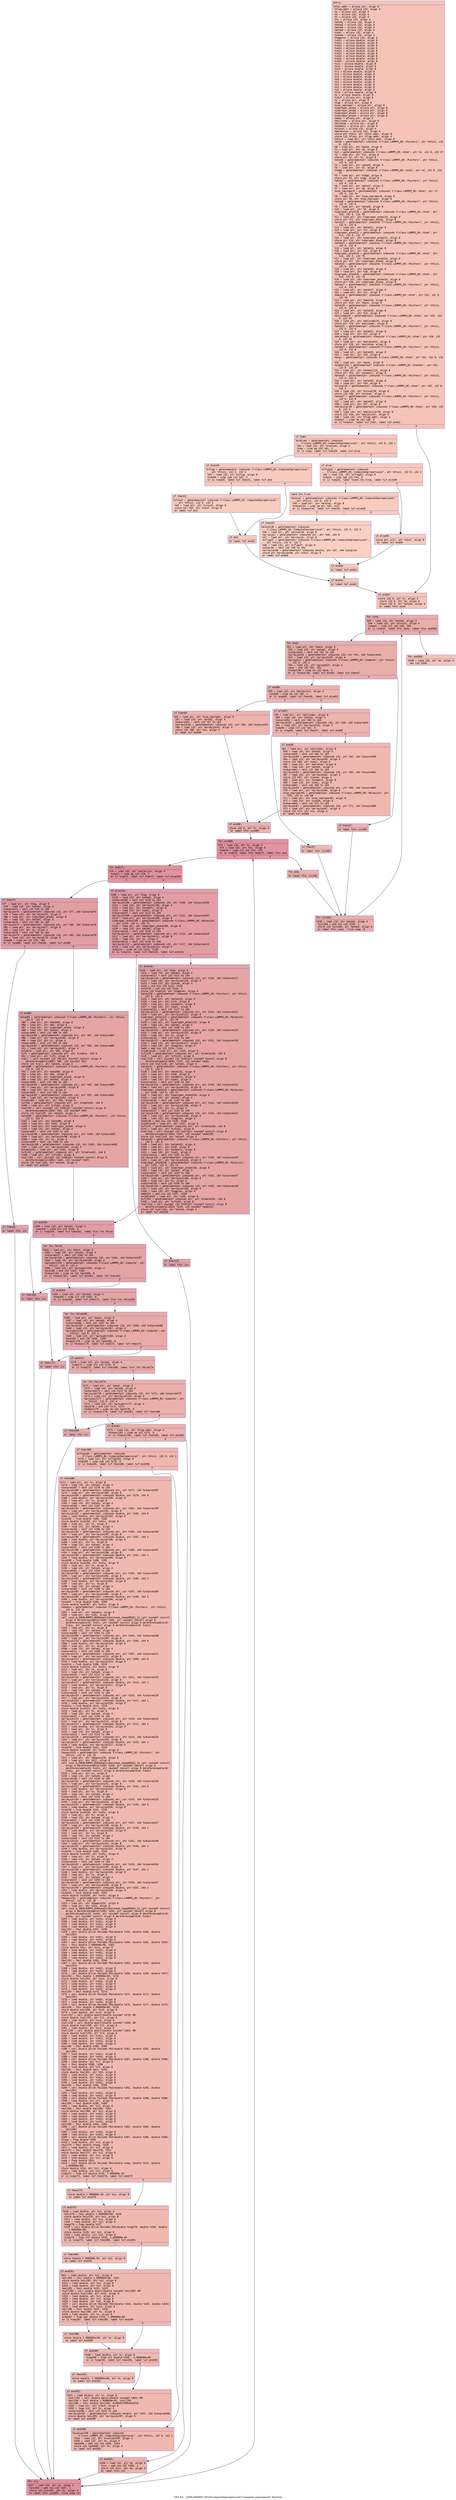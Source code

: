 digraph "CFG for '_ZN9LAMMPS_NS20ComputeImproperLocal17compute_impropersEi' function" {
	label="CFG for '_ZN9LAMMPS_NS20ComputeImproperLocal17compute_impropersEi' function";

	Node0x55f8fb48db80 [shape=record,color="#3d50c3ff", style=filled, fillcolor="#e8765c70" fontname="Courier",label="{entry:\l|  %this.addr = alloca ptr, align 8\l  %flag.addr = alloca i32, align 4\l  %i = alloca i32, align 4\l  %m = alloca i32, align 4\l  %n = alloca i32, align 4\l  %ni = alloca i32, align 4\l  %atom1 = alloca i32, align 4\l  %atom2 = alloca i32, align 4\l  %atom3 = alloca i32, align 4\l  %atom4 = alloca i32, align 4\l  %imol = alloca i32, align 4\l  %iatom = alloca i32, align 4\l  %tagprev = alloca i32, align 4\l  %vb1x = alloca double, align 8\l  %vb1y = alloca double, align 8\l  %vb1z = alloca double, align 8\l  %vb2x = alloca double, align 8\l  %vb2y = alloca double, align 8\l  %vb2z = alloca double, align 8\l  %vb3x = alloca double, align 8\l  %vb3y = alloca double, align 8\l  %vb3z = alloca double, align 8\l  %ss1 = alloca double, align 8\l  %ss2 = alloca double, align 8\l  %ss3 = alloca double, align 8\l  %r1 = alloca double, align 8\l  %r2 = alloca double, align 8\l  %r3 = alloca double, align 8\l  %c0 = alloca double, align 8\l  %c1 = alloca double, align 8\l  %c2 = alloca double, align 8\l  %s1 = alloca double, align 8\l  %s2 = alloca double, align 8\l  %s12 = alloca double, align 8\l  %c = alloca double, align 8\l  %cbuf = alloca ptr, align 8\l  %x = alloca ptr, align 8\l  %tag = alloca ptr, align 8\l  %num_improper = alloca ptr, align 8\l  %improper_atom1 = alloca ptr, align 8\l  %improper_atom2 = alloca ptr, align 8\l  %improper_atom3 = alloca ptr, align 8\l  %improper_atom4 = alloca ptr, align 8\l  %mask = alloca ptr, align 8\l  %molindex = alloca ptr, align 8\l  %molatom = alloca ptr, align 8\l  %onemols = alloca ptr, align 8\l  %nlocal = alloca i32, align 4\l  %molecular = alloca i32, align 4\l  store ptr %this, ptr %this.addr, align 8\l  store i32 %flag, ptr %flag.addr, align 4\l  %this1 = load ptr, ptr %this.addr, align 8\l  %atom = getelementptr inbounds %\"class.LAMMPS_NS::Pointers\", ptr %this1, i32\l... 0, i32 6\l  %0 = load ptr, ptr %atom, align 8\l  %1 = load ptr, ptr %0, align 8\l  %x2 = getelementptr inbounds %\"class.LAMMPS_NS::Atom\", ptr %1, i32 0, i32 37\l  %2 = load ptr, ptr %x2, align 8\l  store ptr %2, ptr %x, align 8\l  %atom5 = getelementptr inbounds %\"class.LAMMPS_NS::Pointers\", ptr %this1,\l... i32 0, i32 6\l  %3 = load ptr, ptr %atom5, align 8\l  %4 = load ptr, ptr %3, align 8\l  %tag6 = getelementptr inbounds %\"class.LAMMPS_NS::Atom\", ptr %4, i32 0, i32\l... 33\l  %5 = load ptr, ptr %tag6, align 8\l  store ptr %5, ptr %tag, align 8\l  %atom7 = getelementptr inbounds %\"class.LAMMPS_NS::Pointers\", ptr %this1,\l... i32 0, i32 6\l  %6 = load ptr, ptr %atom7, align 8\l  %7 = load ptr, ptr %6, align 8\l  %num_improper8 = getelementptr inbounds %\"class.LAMMPS_NS::Atom\", ptr %7,\l... i32 0, i32 74\l  %8 = load ptr, ptr %num_improper8, align 8\l  store ptr %8, ptr %num_improper, align 8\l  %atom9 = getelementptr inbounds %\"class.LAMMPS_NS::Pointers\", ptr %this1,\l... i32 0, i32 6\l  %9 = load ptr, ptr %atom9, align 8\l  %10 = load ptr, ptr %9, align 8\l  %improper_atom110 = getelementptr inbounds %\"class.LAMMPS_NS::Atom\", ptr\l... %10, i32 0, i32 76\l  %11 = load ptr, ptr %improper_atom110, align 8\l  store ptr %11, ptr %improper_atom1, align 8\l  %atom11 = getelementptr inbounds %\"class.LAMMPS_NS::Pointers\", ptr %this1,\l... i32 0, i32 6\l  %12 = load ptr, ptr %atom11, align 8\l  %13 = load ptr, ptr %12, align 8\l  %improper_atom212 = getelementptr inbounds %\"class.LAMMPS_NS::Atom\", ptr\l... %13, i32 0, i32 77\l  %14 = load ptr, ptr %improper_atom212, align 8\l  store ptr %14, ptr %improper_atom2, align 8\l  %atom13 = getelementptr inbounds %\"class.LAMMPS_NS::Pointers\", ptr %this1,\l... i32 0, i32 6\l  %15 = load ptr, ptr %atom13, align 8\l  %16 = load ptr, ptr %15, align 8\l  %improper_atom314 = getelementptr inbounds %\"class.LAMMPS_NS::Atom\", ptr\l... %16, i32 0, i32 78\l  %17 = load ptr, ptr %improper_atom314, align 8\l  store ptr %17, ptr %improper_atom3, align 8\l  %atom15 = getelementptr inbounds %\"class.LAMMPS_NS::Pointers\", ptr %this1,\l... i32 0, i32 6\l  %18 = load ptr, ptr %atom15, align 8\l  %19 = load ptr, ptr %18, align 8\l  %improper_atom416 = getelementptr inbounds %\"class.LAMMPS_NS::Atom\", ptr\l... %19, i32 0, i32 79\l  %20 = load ptr, ptr %improper_atom416, align 8\l  store ptr %20, ptr %improper_atom4, align 8\l  %atom17 = getelementptr inbounds %\"class.LAMMPS_NS::Pointers\", ptr %this1,\l... i32 0, i32 6\l  %21 = load ptr, ptr %atom17, align 8\l  %22 = load ptr, ptr %21, align 8\l  %mask18 = getelementptr inbounds %\"class.LAMMPS_NS::Atom\", ptr %22, i32 0,\l... i32 35\l  %23 = load ptr, ptr %mask18, align 8\l  store ptr %23, ptr %mask, align 8\l  %atom19 = getelementptr inbounds %\"class.LAMMPS_NS::Pointers\", ptr %this1,\l... i32 0, i32 6\l  %24 = load ptr, ptr %atom19, align 8\l  %25 = load ptr, ptr %24, align 8\l  %molindex20 = getelementptr inbounds %\"class.LAMMPS_NS::Atom\", ptr %25, i32\l... 0, i32 55\l  %26 = load ptr, ptr %molindex20, align 8\l  store ptr %26, ptr %molindex, align 8\l  %atom21 = getelementptr inbounds %\"class.LAMMPS_NS::Pointers\", ptr %this1,\l... i32 0, i32 6\l  %27 = load ptr, ptr %atom21, align 8\l  %28 = load ptr, ptr %27, align 8\l  %molatom22 = getelementptr inbounds %\"class.LAMMPS_NS::Atom\", ptr %28, i32\l... 0, i32 56\l  %29 = load ptr, ptr %molatom22, align 8\l  store ptr %29, ptr %molatom, align 8\l  %atom23 = getelementptr inbounds %\"class.LAMMPS_NS::Pointers\", ptr %this1,\l... i32 0, i32 6\l  %30 = load ptr, ptr %atom23, align 8\l  %31 = load ptr, ptr %30, align 8\l  %avec = getelementptr inbounds %\"class.LAMMPS_NS::Atom\", ptr %31, i32 0, i32\l... 2\l  %32 = load ptr, ptr %avec, align 8\l  %onemols24 = getelementptr inbounds %\"class.LAMMPS_NS::AtomVec\", ptr %32,\l... i32 0, i32 24\l  %33 = load ptr, ptr %onemols24, align 8\l  store ptr %33, ptr %onemols, align 8\l  %atom25 = getelementptr inbounds %\"class.LAMMPS_NS::Pointers\", ptr %this1,\l... i32 0, i32 6\l  %34 = load ptr, ptr %atom25, align 8\l  %35 = load ptr, ptr %34, align 8\l  %nlocal26 = getelementptr inbounds %\"class.LAMMPS_NS::Atom\", ptr %35, i32 0,\l... i32 4\l  %36 = load i32, ptr %nlocal26, align 8\l  store i32 %36, ptr %nlocal, align 4\l  %atom27 = getelementptr inbounds %\"class.LAMMPS_NS::Pointers\", ptr %this1,\l... i32 0, i32 6\l  %37 = load ptr, ptr %atom27, align 8\l  %38 = load ptr, ptr %37, align 8\l  %molecular28 = getelementptr inbounds %\"class.LAMMPS_NS::Atom\", ptr %38, i32\l... 0, i32 8\l  %39 = load i32, ptr %molecular28, align 8\l  store i32 %39, ptr %molecular, align 4\l  %40 = load i32, ptr %flag.addr, align 4\l  %tobool = icmp ne i32 %40, 0\l  br i1 %tobool, label %if.then, label %if.end42\l|{<s0>T|<s1>F}}"];
	Node0x55f8fb48db80:s0 -> Node0x55f8fb493e50[tooltip="entry -> if.then\nProbability 62.50%" ];
	Node0x55f8fb48db80:s1 -> Node0x55f8fb493ec0[tooltip="entry -> if.end42\nProbability 37.50%" ];
	Node0x55f8fb493e50 [shape=record,color="#3d50c3ff", style=filled, fillcolor="#ec7f6370" fontname="Courier",label="{if.then:\l|  %nvalues = getelementptr inbounds\l... %\"class.LAMMPS_NS::ComputeImproperLocal\", ptr %this1, i32 0, i32 1\l  %41 = load i32, ptr %nvalues, align 4\l  %cmp = icmp eq i32 %41, 1\l  br i1 %cmp, label %if.then29, label %if.else\l|{<s0>T|<s1>F}}"];
	Node0x55f8fb493e50:s0 -> Node0x55f8fb494260[tooltip="if.then -> if.then29\nProbability 50.00%" ];
	Node0x55f8fb493e50:s1 -> Node0x55f8fb4942b0[tooltip="if.then -> if.else\nProbability 50.00%" ];
	Node0x55f8fb494260 [shape=record,color="#3d50c3ff", style=filled, fillcolor="#ef886b70" fontname="Courier",label="{if.then29:\l|  %cflag = getelementptr inbounds %\"class.LAMMPS_NS::ComputeImproperLocal\",\l... ptr %this1, i32 0, i32 2\l  %42 = load i32, ptr %cflag, align 8\l  %cmp30 = icmp sge i32 %42, 0\l  br i1 %cmp30, label %if.then31, label %if.end\l|{<s0>T|<s1>F}}"];
	Node0x55f8fb494260:s0 -> Node0x55f8fb494640[tooltip="if.then29 -> if.then31\nProbability 50.00%" ];
	Node0x55f8fb494260:s1 -> Node0x55f8fb4946c0[tooltip="if.then29 -> if.end\nProbability 50.00%" ];
	Node0x55f8fb494640 [shape=record,color="#3d50c3ff", style=filled, fillcolor="#f08b6e70" fontname="Courier",label="{if.then31:\l|  %vlocal = getelementptr inbounds %\"class.LAMMPS_NS::ComputeImproperLocal\",\l... ptr %this1, i32 0, i32 5\l  %43 = load ptr, ptr %vlocal, align 8\l  store ptr %43, ptr %cbuf, align 8\l  br label %if.end\l}"];
	Node0x55f8fb494640 -> Node0x55f8fb4946c0[tooltip="if.then31 -> if.end\nProbability 100.00%" ];
	Node0x55f8fb4946c0 [shape=record,color="#3d50c3ff", style=filled, fillcolor="#ef886b70" fontname="Courier",label="{if.end:\l|  br label %if.end41\l}"];
	Node0x55f8fb4946c0 -> Node0x55f8fb494ab0[tooltip="if.end -> if.end41\nProbability 100.00%" ];
	Node0x55f8fb4942b0 [shape=record,color="#3d50c3ff", style=filled, fillcolor="#ef886b70" fontname="Courier",label="{if.else:\l|  %cflag32 = getelementptr inbounds\l... %\"class.LAMMPS_NS::ComputeImproperLocal\", ptr %this1, i32 0, i32 2\l  %44 = load i32, ptr %cflag32, align 8\l  %cmp33 = icmp sge i32 %44, 0\l  br i1 %cmp33, label %land.lhs.true, label %if.else39\l|{<s0>T|<s1>F}}"];
	Node0x55f8fb4942b0:s0 -> Node0x55f8fb494db0[tooltip="if.else -> land.lhs.true\nProbability 50.00%" ];
	Node0x55f8fb4942b0:s1 -> Node0x55f8fb494e30[tooltip="if.else -> if.else39\nProbability 50.00%" ];
	Node0x55f8fb494db0 [shape=record,color="#3d50c3ff", style=filled, fillcolor="#f08b6e70" fontname="Courier",label="{land.lhs.true:\l|  %alocal = getelementptr inbounds %\"class.LAMMPS_NS::ComputeImproperLocal\",\l... ptr %this1, i32 0, i32 6\l  %45 = load ptr, ptr %alocal, align 8\l  %tobool34 = icmp ne ptr %45, null\l  br i1 %tobool34, label %if.then35, label %if.else39\l|{<s0>T|<s1>F}}"];
	Node0x55f8fb494db0:s0 -> Node0x55f8fb48ffc0[tooltip="land.lhs.true -> if.then35\nProbability 62.50%" ];
	Node0x55f8fb494db0:s1 -> Node0x55f8fb494e30[tooltip="land.lhs.true -> if.else39\nProbability 37.50%" ];
	Node0x55f8fb48ffc0 [shape=record,color="#3d50c3ff", style=filled, fillcolor="#f3947570" fontname="Courier",label="{if.then35:\l|  %alocal36 = getelementptr inbounds\l... %\"class.LAMMPS_NS::ComputeImproperLocal\", ptr %this1, i32 0, i32 6\l  %46 = load ptr, ptr %alocal36, align 8\l  %arrayidx = getelementptr inbounds ptr, ptr %46, i64 0\l  %47 = load ptr, ptr %arrayidx, align 8\l  %cflag37 = getelementptr inbounds %\"class.LAMMPS_NS::ComputeImproperLocal\",\l... ptr %this1, i32 0, i32 2\l  %48 = load i32, ptr %cflag37, align 8\l  %idxprom = sext i32 %48 to i64\l  %arrayidx38 = getelementptr inbounds double, ptr %47, i64 %idxprom\l  store ptr %arrayidx38, ptr %cbuf, align 8\l  br label %if.end40\l}"];
	Node0x55f8fb48ffc0 -> Node0x55f8fb4966f0[tooltip="if.then35 -> if.end40\nProbability 100.00%" ];
	Node0x55f8fb494e30 [shape=record,color="#3d50c3ff", style=filled, fillcolor="#f08b6e70" fontname="Courier",label="{if.else39:\l|  store ptr null, ptr %cbuf, align 8\l  br label %if.end40\l}"];
	Node0x55f8fb494e30 -> Node0x55f8fb4966f0[tooltip="if.else39 -> if.end40\nProbability 100.00%" ];
	Node0x55f8fb4966f0 [shape=record,color="#3d50c3ff", style=filled, fillcolor="#ef886b70" fontname="Courier",label="{if.end40:\l|  br label %if.end41\l}"];
	Node0x55f8fb4966f0 -> Node0x55f8fb494ab0[tooltip="if.end40 -> if.end41\nProbability 100.00%" ];
	Node0x55f8fb494ab0 [shape=record,color="#3d50c3ff", style=filled, fillcolor="#ec7f6370" fontname="Courier",label="{if.end41:\l|  br label %if.end42\l}"];
	Node0x55f8fb494ab0 -> Node0x55f8fb493ec0[tooltip="if.end41 -> if.end42\nProbability 100.00%" ];
	Node0x55f8fb493ec0 [shape=record,color="#3d50c3ff", style=filled, fillcolor="#e8765c70" fontname="Courier",label="{if.end42:\l|  store i32 0, ptr %n, align 4\l  store i32 0, ptr %m, align 4\l  store i32 0, ptr %atom2, align 4\l  br label %for.cond\l}"];
	Node0x55f8fb493ec0 -> Node0x55f8fb496bb0[tooltip="if.end42 -> for.cond\nProbability 100.00%" ];
	Node0x55f8fb496bb0 [shape=record,color="#3d50c3ff", style=filled, fillcolor="#d0473d70" fontname="Courier",label="{for.cond:\l|  %49 = load i32, ptr %atom2, align 4\l  %50 = load i32, ptr %nlocal, align 4\l  %cmp43 = icmp slt i32 %49, %50\l  br i1 %cmp43, label %for.body, label %for.end305\l|{<s0>T|<s1>F}}"];
	Node0x55f8fb496bb0:s0 -> Node0x55f8fb496e50[tooltip="for.cond -> for.body\nProbability 96.88%" ];
	Node0x55f8fb496bb0:s1 -> Node0x55f8fb496ed0[tooltip="for.cond -> for.end305\nProbability 3.12%" ];
	Node0x55f8fb496e50 [shape=record,color="#3d50c3ff", style=filled, fillcolor="#d0473d70" fontname="Courier",label="{for.body:\l|  %51 = load ptr, ptr %mask, align 8\l  %52 = load i32, ptr %atom2, align 4\l  %idxprom44 = sext i32 %52 to i64\l  %arrayidx45 = getelementptr inbounds i32, ptr %51, i64 %idxprom44\l  %53 = load i32, ptr %arrayidx45, align 4\l  %groupbit = getelementptr inbounds %\"class.LAMMPS_NS::Compute\", ptr %this1,\l... i32 0, i32 4\l  %54 = load i32, ptr %groupbit, align 4\l  %and = and i32 %53, %54\l  %tobool46 = icmp ne i32 %and, 0\l  br i1 %tobool46, label %if.end48, label %if.then47\l|{<s0>T|<s1>F}}"];
	Node0x55f8fb496e50:s0 -> Node0x55f8fb4975d0[tooltip="for.body -> if.end48\nProbability 62.50%" ];
	Node0x55f8fb496e50:s1 -> Node0x55f8fb497650[tooltip="for.body -> if.then47\nProbability 37.50%" ];
	Node0x55f8fb497650 [shape=record,color="#3d50c3ff", style=filled, fillcolor="#d8564670" fontname="Courier",label="{if.then47:\l|  br label %for.inc303\l}"];
	Node0x55f8fb497650 -> Node0x55f8fb497780[tooltip="if.then47 -> for.inc303\nProbability 100.00%" ];
	Node0x55f8fb4975d0 [shape=record,color="#3d50c3ff", style=filled, fillcolor="#d6524470" fontname="Courier",label="{if.end48:\l|  %55 = load i32, ptr %molecular, align 4\l  %cmp49 = icmp eq i32 %55, 1\l  br i1 %cmp49, label %if.then50, label %if.else53\l|{<s0>T|<s1>F}}"];
	Node0x55f8fb4975d0:s0 -> Node0x55f8fb4979a0[tooltip="if.end48 -> if.then50\nProbability 50.00%" ];
	Node0x55f8fb4975d0:s1 -> Node0x55f8fb497a20[tooltip="if.end48 -> if.else53\nProbability 50.00%" ];
	Node0x55f8fb4979a0 [shape=record,color="#3d50c3ff", style=filled, fillcolor="#d8564670" fontname="Courier",label="{if.then50:\l|  %56 = load ptr, ptr %num_improper, align 8\l  %57 = load i32, ptr %atom2, align 4\l  %idxprom51 = sext i32 %57 to i64\l  %arrayidx52 = getelementptr inbounds i32, ptr %56, i64 %idxprom51\l  %58 = load i32, ptr %arrayidx52, align 4\l  store i32 %58, ptr %ni, align 4\l  br label %if.end68\l}"];
	Node0x55f8fb4979a0 -> Node0x55f8fb497ee0[tooltip="if.then50 -> if.end68\nProbability 100.00%" ];
	Node0x55f8fb497a20 [shape=record,color="#3d50c3ff", style=filled, fillcolor="#d8564670" fontname="Courier",label="{if.else53:\l|  %59 = load ptr, ptr %molindex, align 8\l  %60 = load i32, ptr %atom2, align 4\l  %idxprom54 = sext i32 %60 to i64\l  %arrayidx55 = getelementptr inbounds i32, ptr %59, i64 %idxprom54\l  %61 = load i32, ptr %arrayidx55, align 4\l  %cmp56 = icmp slt i32 %61, 0\l  br i1 %cmp56, label %if.then57, label %if.end58\l|{<s0>T|<s1>F}}"];
	Node0x55f8fb497a20:s0 -> Node0x55f8fb498370[tooltip="if.else53 -> if.then57\nProbability 37.50%" ];
	Node0x55f8fb497a20:s1 -> Node0x55f8fb4983f0[tooltip="if.else53 -> if.end58\nProbability 62.50%" ];
	Node0x55f8fb498370 [shape=record,color="#3d50c3ff", style=filled, fillcolor="#e1675170" fontname="Courier",label="{if.then57:\l|  br label %for.inc303\l}"];
	Node0x55f8fb498370 -> Node0x55f8fb497780[tooltip="if.then57 -> for.inc303\nProbability 100.00%" ];
	Node0x55f8fb4983f0 [shape=record,color="#3d50c3ff", style=filled, fillcolor="#de614d70" fontname="Courier",label="{if.end58:\l|  %62 = load ptr, ptr %molindex, align 8\l  %63 = load i32, ptr %atom2, align 4\l  %idxprom59 = sext i32 %63 to i64\l  %arrayidx60 = getelementptr inbounds i32, ptr %62, i64 %idxprom59\l  %64 = load i32, ptr %arrayidx60, align 4\l  store i32 %64, ptr %imol, align 4\l  %65 = load ptr, ptr %molatom, align 8\l  %66 = load i32, ptr %atom2, align 4\l  %idxprom61 = sext i32 %66 to i64\l  %arrayidx62 = getelementptr inbounds i32, ptr %65, i64 %idxprom61\l  %67 = load i32, ptr %arrayidx62, align 4\l  store i32 %67, ptr %iatom, align 4\l  %68 = load ptr, ptr %onemols, align 8\l  %69 = load i32, ptr %imol, align 4\l  %idxprom63 = sext i32 %69 to i64\l  %arrayidx64 = getelementptr inbounds ptr, ptr %68, i64 %idxprom63\l  %70 = load ptr, ptr %arrayidx64, align 8\l  %num_improper65 = getelementptr inbounds %\"class.LAMMPS_NS::Molecule\", ptr\l... %70, i32 0, i32 68\l  %71 = load ptr, ptr %num_improper65, align 8\l  %72 = load i32, ptr %iatom, align 4\l  %idxprom66 = sext i32 %72 to i64\l  %arrayidx67 = getelementptr inbounds i32, ptr %71, i64 %idxprom66\l  %73 = load i32, ptr %arrayidx67, align 4\l  store i32 %73, ptr %ni, align 4\l  br label %if.end68\l}"];
	Node0x55f8fb4983f0 -> Node0x55f8fb497ee0[tooltip="if.end58 -> if.end68\nProbability 100.00%" ];
	Node0x55f8fb497ee0 [shape=record,color="#3d50c3ff", style=filled, fillcolor="#d6524470" fontname="Courier",label="{if.end68:\l|  store i32 0, ptr %i, align 4\l  br label %for.cond69\l}"];
	Node0x55f8fb497ee0 -> Node0x55f8fb4995c0[tooltip="if.end68 -> for.cond69\nProbability 100.00%" ];
	Node0x55f8fb4995c0 [shape=record,color="#b70d28ff", style=filled, fillcolor="#b70d2870" fontname="Courier",label="{for.cond69:\l|  %74 = load i32, ptr %i, align 4\l  %75 = load i32, ptr %ni, align 4\l  %cmp70 = icmp slt i32 %74, %75\l  br i1 %cmp70, label %for.body71, label %for.end\l|{<s0>T|<s1>F}}"];
	Node0x55f8fb4995c0:s0 -> Node0x55f8fb499860[tooltip="for.cond69 -> for.body71\nProbability 96.88%" ];
	Node0x55f8fb4995c0:s1 -> Node0x55f8fb4998e0[tooltip="for.cond69 -> for.end\nProbability 3.12%" ];
	Node0x55f8fb499860 [shape=record,color="#b70d28ff", style=filled, fillcolor="#b70d2870" fontname="Courier",label="{for.body71:\l|  %76 = load i32, ptr %molecular, align 4\l  %cmp72 = icmp eq i32 %76, 1\l  br i1 %cmp72, label %if.then73, label %if.else104\l|{<s0>T|<s1>F}}"];
	Node0x55f8fb499860:s0 -> Node0x55f8fb499b30[tooltip="for.body71 -> if.then73\nProbability 50.00%" ];
	Node0x55f8fb499860:s1 -> Node0x55f8fb499bb0[tooltip="for.body71 -> if.else104\nProbability 50.00%" ];
	Node0x55f8fb499b30 [shape=record,color="#3d50c3ff", style=filled, fillcolor="#be242e70" fontname="Courier",label="{if.then73:\l|  %77 = load ptr, ptr %tag, align 8\l  %78 = load i32, ptr %atom2, align 4\l  %idxprom74 = sext i32 %78 to i64\l  %arrayidx75 = getelementptr inbounds i32, ptr %77, i64 %idxprom74\l  %79 = load i32, ptr %arrayidx75, align 4\l  %80 = load ptr, ptr %improper_atom2, align 8\l  %81 = load i32, ptr %atom2, align 4\l  %idxprom76 = sext i32 %81 to i64\l  %arrayidx77 = getelementptr inbounds ptr, ptr %80, i64 %idxprom76\l  %82 = load ptr, ptr %arrayidx77, align 8\l  %83 = load i32, ptr %i, align 4\l  %idxprom78 = sext i32 %83 to i64\l  %arrayidx79 = getelementptr inbounds i32, ptr %82, i64 %idxprom78\l  %84 = load i32, ptr %arrayidx79, align 4\l  %cmp80 = icmp ne i32 %79, %84\l  br i1 %cmp80, label %if.then81, label %if.end82\l|{<s0>T|<s1>F}}"];
	Node0x55f8fb499b30:s0 -> Node0x55f8fb4888f0[tooltip="if.then73 -> if.then81\nProbability 50.00%" ];
	Node0x55f8fb499b30:s1 -> Node0x55f8fb488970[tooltip="if.then73 -> if.end82\nProbability 50.00%" ];
	Node0x55f8fb4888f0 [shape=record,color="#3d50c3ff", style=filled, fillcolor="#c5333470" fontname="Courier",label="{if.then81:\l|  br label %for.inc\l}"];
	Node0x55f8fb4888f0 -> Node0x55f8fb488b00[tooltip="if.then81 -> for.inc\nProbability 100.00%" ];
	Node0x55f8fb488970 [shape=record,color="#3d50c3ff", style=filled, fillcolor="#c5333470" fontname="Courier",label="{if.end82:\l|  %atom83 = getelementptr inbounds %\"class.LAMMPS_NS::Pointers\", ptr %this1,\l... i32 0, i32 6\l  %85 = load ptr, ptr %atom83, align 8\l  %86 = load ptr, ptr %85, align 8\l  %87 = load ptr, ptr %improper_atom1, align 8\l  %88 = load i32, ptr %atom2, align 4\l  %idxprom84 = sext i32 %88 to i64\l  %arrayidx85 = getelementptr inbounds ptr, ptr %87, i64 %idxprom84\l  %89 = load ptr, ptr %arrayidx85, align 8\l  %90 = load i32, ptr %i, align 4\l  %idxprom86 = sext i32 %90 to i64\l  %arrayidx87 = getelementptr inbounds i32, ptr %89, i64 %idxprom86\l  %91 = load i32, ptr %arrayidx87, align 4\l  %vtable = load ptr, ptr %86, align 8\l  %vfn = getelementptr inbounds ptr, ptr %vtable, i64 8\l  %92 = load ptr, ptr %vfn, align 8\l  %call = call noundef i32 %92(ptr noundef nonnull align 8\l... dereferenceable(1856) %86, i32 noundef %91)\l  store i32 %call, ptr %atom1, align 4\l  %atom88 = getelementptr inbounds %\"class.LAMMPS_NS::Pointers\", ptr %this1,\l... i32 0, i32 6\l  %93 = load ptr, ptr %atom88, align 8\l  %94 = load ptr, ptr %93, align 8\l  %95 = load ptr, ptr %improper_atom3, align 8\l  %96 = load i32, ptr %atom2, align 4\l  %idxprom89 = sext i32 %96 to i64\l  %arrayidx90 = getelementptr inbounds ptr, ptr %95, i64 %idxprom89\l  %97 = load ptr, ptr %arrayidx90, align 8\l  %98 = load i32, ptr %i, align 4\l  %idxprom91 = sext i32 %98 to i64\l  %arrayidx92 = getelementptr inbounds i32, ptr %97, i64 %idxprom91\l  %99 = load i32, ptr %arrayidx92, align 4\l  %vtable93 = load ptr, ptr %94, align 8\l  %vfn94 = getelementptr inbounds ptr, ptr %vtable93, i64 8\l  %100 = load ptr, ptr %vfn94, align 8\l  %call95 = call noundef i32 %100(ptr noundef nonnull align 8\l... dereferenceable(1856) %94, i32 noundef %99)\l  store i32 %call95, ptr %atom3, align 4\l  %atom96 = getelementptr inbounds %\"class.LAMMPS_NS::Pointers\", ptr %this1,\l... i32 0, i32 6\l  %101 = load ptr, ptr %atom96, align 8\l  %102 = load ptr, ptr %101, align 8\l  %103 = load ptr, ptr %improper_atom4, align 8\l  %104 = load i32, ptr %atom2, align 4\l  %idxprom97 = sext i32 %104 to i64\l  %arrayidx98 = getelementptr inbounds ptr, ptr %103, i64 %idxprom97\l  %105 = load ptr, ptr %arrayidx98, align 8\l  %106 = load i32, ptr %i, align 4\l  %idxprom99 = sext i32 %106 to i64\l  %arrayidx100 = getelementptr inbounds i32, ptr %105, i64 %idxprom99\l  %107 = load i32, ptr %arrayidx100, align 4\l  %vtable101 = load ptr, ptr %102, align 8\l  %vfn102 = getelementptr inbounds ptr, ptr %vtable101, i64 8\l  %108 = load ptr, ptr %vfn102, align 8\l  %call103 = call noundef i32 %108(ptr noundef nonnull align 8\l... dereferenceable(1856) %102, i32 noundef %107)\l  store i32 %call103, ptr %atom4, align 4\l  br label %if.end155\l}"];
	Node0x55f8fb488970 -> Node0x55f8fb49f280[tooltip="if.end82 -> if.end155\nProbability 100.00%" ];
	Node0x55f8fb499bb0 [shape=record,color="#3d50c3ff", style=filled, fillcolor="#be242e70" fontname="Courier",label="{if.else104:\l|  %109 = load ptr, ptr %tag, align 8\l  %110 = load i32, ptr %atom2, align 4\l  %idxprom105 = sext i32 %110 to i64\l  %arrayidx106 = getelementptr inbounds i32, ptr %109, i64 %idxprom105\l  %111 = load i32, ptr %arrayidx106, align 4\l  %112 = load ptr, ptr %onemols, align 8\l  %113 = load i32, ptr %imol, align 4\l  %idxprom107 = sext i32 %113 to i64\l  %arrayidx108 = getelementptr inbounds ptr, ptr %112, i64 %idxprom107\l  %114 = load ptr, ptr %arrayidx108, align 8\l  %improper_atom2109 = getelementptr inbounds %\"class.LAMMPS_NS::Molecule\",\l... ptr %114, i32 0, i32 71\l  %115 = load ptr, ptr %improper_atom2109, align 8\l  %116 = load i32, ptr %atom2, align 4\l  %idxprom110 = sext i32 %116 to i64\l  %arrayidx111 = getelementptr inbounds ptr, ptr %115, i64 %idxprom110\l  %117 = load ptr, ptr %arrayidx111, align 8\l  %118 = load i32, ptr %i, align 4\l  %idxprom112 = sext i32 %118 to i64\l  %arrayidx113 = getelementptr inbounds i32, ptr %117, i64 %idxprom112\l  %119 = load i32, ptr %arrayidx113, align 4\l  %cmp114 = icmp ne i32 %111, %119\l  br i1 %cmp114, label %if.then115, label %if.end116\l|{<s0>T|<s1>F}}"];
	Node0x55f8fb499bb0:s0 -> Node0x55f8fb4a0090[tooltip="if.else104 -> if.then115\nProbability 50.00%" ];
	Node0x55f8fb499bb0:s1 -> Node0x55f8fb4a0110[tooltip="if.else104 -> if.end116\nProbability 50.00%" ];
	Node0x55f8fb4a0090 [shape=record,color="#3d50c3ff", style=filled, fillcolor="#c5333470" fontname="Courier",label="{if.then115:\l|  br label %for.inc\l}"];
	Node0x55f8fb4a0090 -> Node0x55f8fb488b00[tooltip="if.then115 -> for.inc\nProbability 100.00%" ];
	Node0x55f8fb4a0110 [shape=record,color="#3d50c3ff", style=filled, fillcolor="#c5333470" fontname="Courier",label="{if.end116:\l|  %120 = load ptr, ptr %tag, align 8\l  %121 = load i32, ptr %atom2, align 4\l  %idxprom117 = sext i32 %121 to i64\l  %arrayidx118 = getelementptr inbounds i32, ptr %120, i64 %idxprom117\l  %122 = load i32, ptr %arrayidx118, align 4\l  %123 = load i32, ptr %iatom, align 4\l  %sub = sub nsw i32 %122, %123\l  %sub119 = sub nsw i32 %sub, 1\l  store i32 %sub119, ptr %tagprev, align 4\l  %atom120 = getelementptr inbounds %\"class.LAMMPS_NS::Pointers\", ptr %this1,\l... i32 0, i32 6\l  %124 = load ptr, ptr %atom120, align 8\l  %125 = load ptr, ptr %124, align 8\l  %126 = load ptr, ptr %onemols, align 8\l  %127 = load i32, ptr %imol, align 4\l  %idxprom121 = sext i32 %127 to i64\l  %arrayidx122 = getelementptr inbounds ptr, ptr %126, i64 %idxprom121\l  %128 = load ptr, ptr %arrayidx122, align 8\l  %improper_atom1123 = getelementptr inbounds %\"class.LAMMPS_NS::Molecule\",\l... ptr %128, i32 0, i32 70\l  %129 = load ptr, ptr %improper_atom1123, align 8\l  %130 = load i32, ptr %atom2, align 4\l  %idxprom124 = sext i32 %130 to i64\l  %arrayidx125 = getelementptr inbounds ptr, ptr %129, i64 %idxprom124\l  %131 = load ptr, ptr %arrayidx125, align 8\l  %132 = load i32, ptr %i, align 4\l  %idxprom126 = sext i32 %132 to i64\l  %arrayidx127 = getelementptr inbounds i32, ptr %131, i64 %idxprom126\l  %133 = load i32, ptr %arrayidx127, align 4\l  %134 = load i32, ptr %tagprev, align 4\l  %add = add nsw i32 %133, %134\l  %vtable128 = load ptr, ptr %125, align 8\l  %vfn129 = getelementptr inbounds ptr, ptr %vtable128, i64 8\l  %135 = load ptr, ptr %vfn129, align 8\l  %call130 = call noundef i32 %135(ptr noundef nonnull align 8\l... dereferenceable(1856) %125, i32 noundef %add)\l  store i32 %call130, ptr %atom1, align 4\l  %atom131 = getelementptr inbounds %\"class.LAMMPS_NS::Pointers\", ptr %this1,\l... i32 0, i32 6\l  %136 = load ptr, ptr %atom131, align 8\l  %137 = load ptr, ptr %136, align 8\l  %138 = load ptr, ptr %onemols, align 8\l  %139 = load i32, ptr %imol, align 4\l  %idxprom132 = sext i32 %139 to i64\l  %arrayidx133 = getelementptr inbounds ptr, ptr %138, i64 %idxprom132\l  %140 = load ptr, ptr %arrayidx133, align 8\l  %improper_atom3134 = getelementptr inbounds %\"class.LAMMPS_NS::Molecule\",\l... ptr %140, i32 0, i32 72\l  %141 = load ptr, ptr %improper_atom3134, align 8\l  %142 = load i32, ptr %atom2, align 4\l  %idxprom135 = sext i32 %142 to i64\l  %arrayidx136 = getelementptr inbounds ptr, ptr %141, i64 %idxprom135\l  %143 = load ptr, ptr %arrayidx136, align 8\l  %144 = load i32, ptr %i, align 4\l  %idxprom137 = sext i32 %144 to i64\l  %arrayidx138 = getelementptr inbounds i32, ptr %143, i64 %idxprom137\l  %145 = load i32, ptr %arrayidx138, align 4\l  %146 = load i32, ptr %tagprev, align 4\l  %add139 = add nsw i32 %145, %146\l  %vtable140 = load ptr, ptr %137, align 8\l  %vfn141 = getelementptr inbounds ptr, ptr %vtable140, i64 8\l  %147 = load ptr, ptr %vfn141, align 8\l  %call142 = call noundef i32 %147(ptr noundef nonnull align 8\l... dereferenceable(1856) %137, i32 noundef %add139)\l  store i32 %call142, ptr %atom3, align 4\l  %atom143 = getelementptr inbounds %\"class.LAMMPS_NS::Pointers\", ptr %this1,\l... i32 0, i32 6\l  %148 = load ptr, ptr %atom143, align 8\l  %149 = load ptr, ptr %148, align 8\l  %150 = load ptr, ptr %onemols, align 8\l  %151 = load i32, ptr %imol, align 4\l  %idxprom144 = sext i32 %151 to i64\l  %arrayidx145 = getelementptr inbounds ptr, ptr %150, i64 %idxprom144\l  %152 = load ptr, ptr %arrayidx145, align 8\l  %improper_atom4146 = getelementptr inbounds %\"class.LAMMPS_NS::Molecule\",\l... ptr %152, i32 0, i32 73\l  %153 = load ptr, ptr %improper_atom4146, align 8\l  %154 = load i32, ptr %atom2, align 4\l  %idxprom147 = sext i32 %154 to i64\l  %arrayidx148 = getelementptr inbounds ptr, ptr %153, i64 %idxprom147\l  %155 = load ptr, ptr %arrayidx148, align 8\l  %156 = load i32, ptr %i, align 4\l  %idxprom149 = sext i32 %156 to i64\l  %arrayidx150 = getelementptr inbounds i32, ptr %155, i64 %idxprom149\l  %157 = load i32, ptr %arrayidx150, align 4\l  %158 = load i32, ptr %tagprev, align 4\l  %add151 = add nsw i32 %157, %158\l  %vtable152 = load ptr, ptr %149, align 8\l  %vfn153 = getelementptr inbounds ptr, ptr %vtable152, i64 8\l  %159 = load ptr, ptr %vfn153, align 8\l  %call154 = call noundef i32 %159(ptr noundef nonnull align 8\l... dereferenceable(1856) %149, i32 noundef %add151)\l  store i32 %call154, ptr %atom4, align 4\l  br label %if.end155\l}"];
	Node0x55f8fb4a0110 -> Node0x55f8fb49f280[tooltip="if.end116 -> if.end155\nProbability 100.00%" ];
	Node0x55f8fb49f280 [shape=record,color="#3d50c3ff", style=filled, fillcolor="#be242e70" fontname="Courier",label="{if.end155:\l|  %160 = load i32, ptr %atom1, align 4\l  %cmp156 = icmp slt i32 %160, 0\l  br i1 %cmp156, label %if.then162, label %lor.lhs.false\l|{<s0>T|<s1>F}}"];
	Node0x55f8fb49f280:s0 -> Node0x55f8fb4a46e0[tooltip="if.end155 -> if.then162\nProbability 37.50%" ];
	Node0x55f8fb49f280:s1 -> Node0x55f8fb4a4730[tooltip="if.end155 -> lor.lhs.false\nProbability 62.50%" ];
	Node0x55f8fb4a4730 [shape=record,color="#3d50c3ff", style=filled, fillcolor="#c32e3170" fontname="Courier",label="{lor.lhs.false:\l|  %161 = load ptr, ptr %mask, align 8\l  %162 = load i32, ptr %atom1, align 4\l  %idxprom157 = sext i32 %162 to i64\l  %arrayidx158 = getelementptr inbounds i32, ptr %161, i64 %idxprom157\l  %163 = load i32, ptr %arrayidx158, align 4\l  %groupbit159 = getelementptr inbounds %\"class.LAMMPS_NS::Compute\", ptr\l... %this1, i32 0, i32 4\l  %164 = load i32, ptr %groupbit159, align 4\l  %and160 = and i32 %163, %164\l  %tobool161 = icmp ne i32 %and160, 0\l  br i1 %tobool161, label %if.end163, label %if.then162\l|{<s0>T|<s1>F}}"];
	Node0x55f8fb4a4730:s0 -> Node0x55f8fb4a4e30[tooltip="lor.lhs.false -> if.end163\nProbability 62.50%" ];
	Node0x55f8fb4a4730:s1 -> Node0x55f8fb4a46e0[tooltip="lor.lhs.false -> if.then162\nProbability 37.50%" ];
	Node0x55f8fb4a46e0 [shape=record,color="#3d50c3ff", style=filled, fillcolor="#c32e3170" fontname="Courier",label="{if.then162:\l|  br label %for.inc\l}"];
	Node0x55f8fb4a46e0 -> Node0x55f8fb488b00[tooltip="if.then162 -> for.inc\nProbability 100.00%" ];
	Node0x55f8fb4a4e30 [shape=record,color="#3d50c3ff", style=filled, fillcolor="#c5333470" fontname="Courier",label="{if.end163:\l|  %165 = load i32, ptr %atom3, align 4\l  %cmp164 = icmp slt i32 %165, 0\l  br i1 %cmp164, label %if.then171, label %lor.lhs.false165\l|{<s0>T|<s1>F}}"];
	Node0x55f8fb4a4e30:s0 -> Node0x55f8fb4a5100[tooltip="if.end163 -> if.then171\nProbability 37.50%" ];
	Node0x55f8fb4a4e30:s1 -> Node0x55f8fb4a51b0[tooltip="if.end163 -> lor.lhs.false165\nProbability 62.50%" ];
	Node0x55f8fb4a51b0 [shape=record,color="#3d50c3ff", style=filled, fillcolor="#cc403a70" fontname="Courier",label="{lor.lhs.false165:\l|  %166 = load ptr, ptr %mask, align 8\l  %167 = load i32, ptr %atom3, align 4\l  %idxprom166 = sext i32 %167 to i64\l  %arrayidx167 = getelementptr inbounds i32, ptr %166, i64 %idxprom166\l  %168 = load i32, ptr %arrayidx167, align 4\l  %groupbit168 = getelementptr inbounds %\"class.LAMMPS_NS::Compute\", ptr\l... %this1, i32 0, i32 4\l  %169 = load i32, ptr %groupbit168, align 4\l  %and169 = and i32 %168, %169\l  %tobool170 = icmp ne i32 %and169, 0\l  br i1 %tobool170, label %if.end172, label %if.then171\l|{<s0>T|<s1>F}}"];
	Node0x55f8fb4a51b0:s0 -> Node0x55f8fb4a58b0[tooltip="lor.lhs.false165 -> if.end172\nProbability 62.50%" ];
	Node0x55f8fb4a51b0:s1 -> Node0x55f8fb4a5100[tooltip="lor.lhs.false165 -> if.then171\nProbability 37.50%" ];
	Node0x55f8fb4a5100 [shape=record,color="#3d50c3ff", style=filled, fillcolor="#cc403a70" fontname="Courier",label="{if.then171:\l|  br label %for.inc\l}"];
	Node0x55f8fb4a5100 -> Node0x55f8fb488b00[tooltip="if.then171 -> for.inc\nProbability 100.00%" ];
	Node0x55f8fb4a58b0 [shape=record,color="#3d50c3ff", style=filled, fillcolor="#d0473d70" fontname="Courier",label="{if.end172:\l|  %170 = load i32, ptr %atom4, align 4\l  %cmp173 = icmp slt i32 %170, 0\l  br i1 %cmp173, label %if.then180, label %lor.lhs.false174\l|{<s0>T|<s1>F}}"];
	Node0x55f8fb4a58b0:s0 -> Node0x55f8fb4a5b80[tooltip="if.end172 -> if.then180\nProbability 37.50%" ];
	Node0x55f8fb4a58b0:s1 -> Node0x55f8fb4a5c00[tooltip="if.end172 -> lor.lhs.false174\nProbability 62.50%" ];
	Node0x55f8fb4a5c00 [shape=record,color="#3d50c3ff", style=filled, fillcolor="#d24b4070" fontname="Courier",label="{lor.lhs.false174:\l|  %171 = load ptr, ptr %mask, align 8\l  %172 = load i32, ptr %atom4, align 4\l  %idxprom175 = sext i32 %172 to i64\l  %arrayidx176 = getelementptr inbounds i32, ptr %171, i64 %idxprom175\l  %173 = load i32, ptr %arrayidx176, align 4\l  %groupbit177 = getelementptr inbounds %\"class.LAMMPS_NS::Compute\", ptr\l... %this1, i32 0, i32 4\l  %174 = load i32, ptr %groupbit177, align 4\l  %and178 = and i32 %173, %174\l  %tobool179 = icmp ne i32 %and178, 0\l  br i1 %tobool179, label %if.end181, label %if.then180\l|{<s0>T|<s1>F}}"];
	Node0x55f8fb4a5c00:s0 -> Node0x55f8fb4a6300[tooltip="lor.lhs.false174 -> if.end181\nProbability 62.50%" ];
	Node0x55f8fb4a5c00:s1 -> Node0x55f8fb4a5b80[tooltip="lor.lhs.false174 -> if.then180\nProbability 37.50%" ];
	Node0x55f8fb4a5b80 [shape=record,color="#3d50c3ff", style=filled, fillcolor="#d24b4070" fontname="Courier",label="{if.then180:\l|  br label %for.inc\l}"];
	Node0x55f8fb4a5b80 -> Node0x55f8fb488b00[tooltip="if.then180 -> for.inc\nProbability 100.00%" ];
	Node0x55f8fb4a6300 [shape=record,color="#3d50c3ff", style=filled, fillcolor="#d6524470" fontname="Courier",label="{if.end181:\l|  %175 = load i32, ptr %flag.addr, align 4\l  %tobool182 = icmp ne i32 %175, 0\l  br i1 %tobool182, label %if.then183, label %if.end301\l|{<s0>T|<s1>F}}"];
	Node0x55f8fb4a6300:s0 -> Node0x55f8fb4a65b0[tooltip="if.end181 -> if.then183\nProbability 62.50%" ];
	Node0x55f8fb4a6300:s1 -> Node0x55f8fb4a6630[tooltip="if.end181 -> if.end301\nProbability 37.50%" ];
	Node0x55f8fb4a65b0 [shape=record,color="#3d50c3ff", style=filled, fillcolor="#dc5d4a70" fontname="Courier",label="{if.then183:\l|  %cflag184 = getelementptr inbounds\l... %\"class.LAMMPS_NS::ComputeImproperLocal\", ptr %this1, i32 0, i32 2\l  %176 = load i32, ptr %cflag184, align 8\l  %cmp185 = icmp sge i32 %176, 0\l  br i1 %cmp185, label %if.then186, label %if.end298\l|{<s0>T|<s1>F}}"];
	Node0x55f8fb4a65b0:s0 -> Node0x55f8fb4a6980[tooltip="if.then183 -> if.then186\nProbability 50.00%" ];
	Node0x55f8fb4a65b0:s1 -> Node0x55f8fb4a6a00[tooltip="if.then183 -> if.end298\nProbability 50.00%" ];
	Node0x55f8fb4a6980 [shape=record,color="#3d50c3ff", style=filled, fillcolor="#de614d70" fontname="Courier",label="{if.then186:\l|  %177 = load ptr, ptr %x, align 8\l  %178 = load i32, ptr %atom1, align 4\l  %idxprom187 = sext i32 %178 to i64\l  %arrayidx188 = getelementptr inbounds ptr, ptr %177, i64 %idxprom187\l  %179 = load ptr, ptr %arrayidx188, align 8\l  %arrayidx189 = getelementptr inbounds double, ptr %179, i64 0\l  %180 = load double, ptr %arrayidx189, align 8\l  %181 = load ptr, ptr %x, align 8\l  %182 = load i32, ptr %atom2, align 4\l  %idxprom190 = sext i32 %182 to i64\l  %arrayidx191 = getelementptr inbounds ptr, ptr %181, i64 %idxprom190\l  %183 = load ptr, ptr %arrayidx191, align 8\l  %arrayidx192 = getelementptr inbounds double, ptr %183, i64 0\l  %184 = load double, ptr %arrayidx192, align 8\l  %sub193 = fsub double %180, %184\l  store double %sub193, ptr %vb1x, align 8\l  %185 = load ptr, ptr %x, align 8\l  %186 = load i32, ptr %atom1, align 4\l  %idxprom194 = sext i32 %186 to i64\l  %arrayidx195 = getelementptr inbounds ptr, ptr %185, i64 %idxprom194\l  %187 = load ptr, ptr %arrayidx195, align 8\l  %arrayidx196 = getelementptr inbounds double, ptr %187, i64 1\l  %188 = load double, ptr %arrayidx196, align 8\l  %189 = load ptr, ptr %x, align 8\l  %190 = load i32, ptr %atom2, align 4\l  %idxprom197 = sext i32 %190 to i64\l  %arrayidx198 = getelementptr inbounds ptr, ptr %189, i64 %idxprom197\l  %191 = load ptr, ptr %arrayidx198, align 8\l  %arrayidx199 = getelementptr inbounds double, ptr %191, i64 1\l  %192 = load double, ptr %arrayidx199, align 8\l  %sub200 = fsub double %188, %192\l  store double %sub200, ptr %vb1y, align 8\l  %193 = load ptr, ptr %x, align 8\l  %194 = load i32, ptr %atom1, align 4\l  %idxprom201 = sext i32 %194 to i64\l  %arrayidx202 = getelementptr inbounds ptr, ptr %193, i64 %idxprom201\l  %195 = load ptr, ptr %arrayidx202, align 8\l  %arrayidx203 = getelementptr inbounds double, ptr %195, i64 2\l  %196 = load double, ptr %arrayidx203, align 8\l  %197 = load ptr, ptr %x, align 8\l  %198 = load i32, ptr %atom2, align 4\l  %idxprom204 = sext i32 %198 to i64\l  %arrayidx205 = getelementptr inbounds ptr, ptr %197, i64 %idxprom204\l  %199 = load ptr, ptr %arrayidx205, align 8\l  %arrayidx206 = getelementptr inbounds double, ptr %199, i64 2\l  %200 = load double, ptr %arrayidx206, align 8\l  %sub207 = fsub double %196, %200\l  store double %sub207, ptr %vb1z, align 8\l  %domain = getelementptr inbounds %\"class.LAMMPS_NS::Pointers\", ptr %this1,\l... i32 0, i32 10\l  %201 = load ptr, ptr %domain, align 8\l  %202 = load ptr, ptr %201, align 8\l  call void @_ZNK9LAMMPS_NS6Domain13minimum_imageERdS1_S1_(ptr noundef nonnull\l... align 8 dereferenceable(1200) %202, ptr noundef nonnull align 8\l... dereferenceable(8) %vb1x, ptr noundef nonnull align 8 dereferenceable(8)\l... %vb1y, ptr noundef nonnull align 8 dereferenceable(8) %vb1z)\l  %203 = load ptr, ptr %x, align 8\l  %204 = load i32, ptr %atom3, align 4\l  %idxprom208 = sext i32 %204 to i64\l  %arrayidx209 = getelementptr inbounds ptr, ptr %203, i64 %idxprom208\l  %205 = load ptr, ptr %arrayidx209, align 8\l  %arrayidx210 = getelementptr inbounds double, ptr %205, i64 0\l  %206 = load double, ptr %arrayidx210, align 8\l  %207 = load ptr, ptr %x, align 8\l  %208 = load i32, ptr %atom2, align 4\l  %idxprom211 = sext i32 %208 to i64\l  %arrayidx212 = getelementptr inbounds ptr, ptr %207, i64 %idxprom211\l  %209 = load ptr, ptr %arrayidx212, align 8\l  %arrayidx213 = getelementptr inbounds double, ptr %209, i64 0\l  %210 = load double, ptr %arrayidx213, align 8\l  %sub214 = fsub double %206, %210\l  store double %sub214, ptr %vb2x, align 8\l  %211 = load ptr, ptr %x, align 8\l  %212 = load i32, ptr %atom3, align 4\l  %idxprom215 = sext i32 %212 to i64\l  %arrayidx216 = getelementptr inbounds ptr, ptr %211, i64 %idxprom215\l  %213 = load ptr, ptr %arrayidx216, align 8\l  %arrayidx217 = getelementptr inbounds double, ptr %213, i64 1\l  %214 = load double, ptr %arrayidx217, align 8\l  %215 = load ptr, ptr %x, align 8\l  %216 = load i32, ptr %atom2, align 4\l  %idxprom218 = sext i32 %216 to i64\l  %arrayidx219 = getelementptr inbounds ptr, ptr %215, i64 %idxprom218\l  %217 = load ptr, ptr %arrayidx219, align 8\l  %arrayidx220 = getelementptr inbounds double, ptr %217, i64 1\l  %218 = load double, ptr %arrayidx220, align 8\l  %sub221 = fsub double %214, %218\l  store double %sub221, ptr %vb2y, align 8\l  %219 = load ptr, ptr %x, align 8\l  %220 = load i32, ptr %atom3, align 4\l  %idxprom222 = sext i32 %220 to i64\l  %arrayidx223 = getelementptr inbounds ptr, ptr %219, i64 %idxprom222\l  %221 = load ptr, ptr %arrayidx223, align 8\l  %arrayidx224 = getelementptr inbounds double, ptr %221, i64 2\l  %222 = load double, ptr %arrayidx224, align 8\l  %223 = load ptr, ptr %x, align 8\l  %224 = load i32, ptr %atom2, align 4\l  %idxprom225 = sext i32 %224 to i64\l  %arrayidx226 = getelementptr inbounds ptr, ptr %223, i64 %idxprom225\l  %225 = load ptr, ptr %arrayidx226, align 8\l  %arrayidx227 = getelementptr inbounds double, ptr %225, i64 2\l  %226 = load double, ptr %arrayidx227, align 8\l  %sub228 = fsub double %222, %226\l  store double %sub228, ptr %vb2z, align 8\l  %domain229 = getelementptr inbounds %\"class.LAMMPS_NS::Pointers\", ptr\l... %this1, i32 0, i32 10\l  %227 = load ptr, ptr %domain229, align 8\l  %228 = load ptr, ptr %227, align 8\l  call void @_ZNK9LAMMPS_NS6Domain13minimum_imageERdS1_S1_(ptr noundef nonnull\l... align 8 dereferenceable(1200) %228, ptr noundef nonnull align 8\l... dereferenceable(8) %vb2x, ptr noundef nonnull align 8 dereferenceable(8)\l... %vb2y, ptr noundef nonnull align 8 dereferenceable(8) %vb2z)\l  %229 = load ptr, ptr %x, align 8\l  %230 = load i32, ptr %atom4, align 4\l  %idxprom230 = sext i32 %230 to i64\l  %arrayidx231 = getelementptr inbounds ptr, ptr %229, i64 %idxprom230\l  %231 = load ptr, ptr %arrayidx231, align 8\l  %arrayidx232 = getelementptr inbounds double, ptr %231, i64 0\l  %232 = load double, ptr %arrayidx232, align 8\l  %233 = load ptr, ptr %x, align 8\l  %234 = load i32, ptr %atom3, align 4\l  %idxprom233 = sext i32 %234 to i64\l  %arrayidx234 = getelementptr inbounds ptr, ptr %233, i64 %idxprom233\l  %235 = load ptr, ptr %arrayidx234, align 8\l  %arrayidx235 = getelementptr inbounds double, ptr %235, i64 0\l  %236 = load double, ptr %arrayidx235, align 8\l  %sub236 = fsub double %232, %236\l  store double %sub236, ptr %vb3x, align 8\l  %237 = load ptr, ptr %x, align 8\l  %238 = load i32, ptr %atom4, align 4\l  %idxprom237 = sext i32 %238 to i64\l  %arrayidx238 = getelementptr inbounds ptr, ptr %237, i64 %idxprom237\l  %239 = load ptr, ptr %arrayidx238, align 8\l  %arrayidx239 = getelementptr inbounds double, ptr %239, i64 1\l  %240 = load double, ptr %arrayidx239, align 8\l  %241 = load ptr, ptr %x, align 8\l  %242 = load i32, ptr %atom3, align 4\l  %idxprom240 = sext i32 %242 to i64\l  %arrayidx241 = getelementptr inbounds ptr, ptr %241, i64 %idxprom240\l  %243 = load ptr, ptr %arrayidx241, align 8\l  %arrayidx242 = getelementptr inbounds double, ptr %243, i64 1\l  %244 = load double, ptr %arrayidx242, align 8\l  %sub243 = fsub double %240, %244\l  store double %sub243, ptr %vb3y, align 8\l  %245 = load ptr, ptr %x, align 8\l  %246 = load i32, ptr %atom4, align 4\l  %idxprom244 = sext i32 %246 to i64\l  %arrayidx245 = getelementptr inbounds ptr, ptr %245, i64 %idxprom244\l  %247 = load ptr, ptr %arrayidx245, align 8\l  %arrayidx246 = getelementptr inbounds double, ptr %247, i64 2\l  %248 = load double, ptr %arrayidx246, align 8\l  %249 = load ptr, ptr %x, align 8\l  %250 = load i32, ptr %atom3, align 4\l  %idxprom247 = sext i32 %250 to i64\l  %arrayidx248 = getelementptr inbounds ptr, ptr %249, i64 %idxprom247\l  %251 = load ptr, ptr %arrayidx248, align 8\l  %arrayidx249 = getelementptr inbounds double, ptr %251, i64 2\l  %252 = load double, ptr %arrayidx249, align 8\l  %sub250 = fsub double %248, %252\l  store double %sub250, ptr %vb3z, align 8\l  %domain251 = getelementptr inbounds %\"class.LAMMPS_NS::Pointers\", ptr\l... %this1, i32 0, i32 10\l  %253 = load ptr, ptr %domain251, align 8\l  %254 = load ptr, ptr %253, align 8\l  call void @_ZNK9LAMMPS_NS6Domain13minimum_imageERdS1_S1_(ptr noundef nonnull\l... align 8 dereferenceable(1200) %254, ptr noundef nonnull align 8\l... dereferenceable(8) %vb3x, ptr noundef nonnull align 8 dereferenceable(8)\l... %vb3y, ptr noundef nonnull align 8 dereferenceable(8) %vb3z)\l  %255 = load double, ptr %vb1x, align 8\l  %256 = load double, ptr %vb1x, align 8\l  %257 = load double, ptr %vb1y, align 8\l  %258 = load double, ptr %vb1y, align 8\l  %mul252 = fmul double %257, %258\l  %259 = call double @llvm.fmuladd.f64(double %255, double %256, double\l... %mul252)\l  %260 = load double, ptr %vb1z, align 8\l  %261 = load double, ptr %vb1z, align 8\l  %262 = call double @llvm.fmuladd.f64(double %260, double %261, double %259)\l  %div = fdiv double 1.000000e+00, %262\l  store double %div, ptr %ss1, align 8\l  %263 = load double, ptr %vb2x, align 8\l  %264 = load double, ptr %vb2x, align 8\l  %265 = load double, ptr %vb2y, align 8\l  %266 = load double, ptr %vb2y, align 8\l  %mul253 = fmul double %265, %266\l  %267 = call double @llvm.fmuladd.f64(double %263, double %264, double\l... %mul253)\l  %268 = load double, ptr %vb2z, align 8\l  %269 = load double, ptr %vb2z, align 8\l  %270 = call double @llvm.fmuladd.f64(double %268, double %269, double %267)\l  %div254 = fdiv double 1.000000e+00, %270\l  store double %div254, ptr %ss2, align 8\l  %271 = load double, ptr %vb3x, align 8\l  %272 = load double, ptr %vb3x, align 8\l  %273 = load double, ptr %vb3y, align 8\l  %274 = load double, ptr %vb3y, align 8\l  %mul255 = fmul double %273, %274\l  %275 = call double @llvm.fmuladd.f64(double %271, double %272, double\l... %mul255)\l  %276 = load double, ptr %vb3z, align 8\l  %277 = load double, ptr %vb3z, align 8\l  %278 = call double @llvm.fmuladd.f64(double %276, double %277, double %275)\l  %div256 = fdiv double 1.000000e+00, %278\l  store double %div256, ptr %ss3, align 8\l  %279 = load double, ptr %ss1, align 8\l  %call257 = call double @sqrt(double noundef %279) #9\l  store double %call257, ptr %r1, align 8\l  %280 = load double, ptr %ss2, align 8\l  %call258 = call double @sqrt(double noundef %280) #9\l  store double %call258, ptr %r2, align 8\l  %281 = load double, ptr %ss3, align 8\l  %call259 = call double @sqrt(double noundef %281) #9\l  store double %call259, ptr %r3, align 8\l  %282 = load double, ptr %vb1x, align 8\l  %283 = load double, ptr %vb3x, align 8\l  %284 = load double, ptr %vb1y, align 8\l  %285 = load double, ptr %vb3y, align 8\l  %mul260 = fmul double %284, %285\l  %286 = call double @llvm.fmuladd.f64(double %282, double %283, double\l... %mul260)\l  %287 = load double, ptr %vb1z, align 8\l  %288 = load double, ptr %vb3z, align 8\l  %289 = call double @llvm.fmuladd.f64(double %287, double %288, double %286)\l  %290 = load double, ptr %r1, align 8\l  %mul = fmul double %289, %290\l  %291 = load double, ptr %r3, align 8\l  %mul261 = fmul double %mul, %291\l  store double %mul261, ptr %c0, align 8\l  %292 = load double, ptr %vb1x, align 8\l  %293 = load double, ptr %vb2x, align 8\l  %294 = load double, ptr %vb1y, align 8\l  %295 = load double, ptr %vb2y, align 8\l  %mul263 = fmul double %294, %295\l  %296 = call double @llvm.fmuladd.f64(double %292, double %293, double\l... %mul263)\l  %297 = load double, ptr %vb1z, align 8\l  %298 = load double, ptr %vb2z, align 8\l  %299 = call double @llvm.fmuladd.f64(double %297, double %298, double %296)\l  %300 = load double, ptr %r1, align 8\l  %mul265 = fmul double %299, %300\l  %301 = load double, ptr %r2, align 8\l  %mul266 = fmul double %mul265, %301\l  store double %mul266, ptr %c1, align 8\l  %302 = load double, ptr %vb3x, align 8\l  %303 = load double, ptr %vb2x, align 8\l  %304 = load double, ptr %vb3y, align 8\l  %305 = load double, ptr %vb2y, align 8\l  %mul268 = fmul double %304, %305\l  %306 = call double @llvm.fmuladd.f64(double %302, double %303, double\l... %mul268)\l  %307 = load double, ptr %vb3z, align 8\l  %308 = load double, ptr %vb2z, align 8\l  %309 = call double @llvm.fmuladd.f64(double %307, double %308, double %306)\l  %fneg = fneg double %309\l  %310 = load double, ptr %r3, align 8\l  %mul270 = fmul double %fneg, %310\l  %311 = load double, ptr %r2, align 8\l  %mul271 = fmul double %mul270, %311\l  store double %mul271, ptr %c2, align 8\l  %312 = load double, ptr %c1, align 8\l  %313 = load double, ptr %c1, align 8\l  %neg = fneg double %312\l  %314 = call double @llvm.fmuladd.f64(double %neg, double %313, double\l... 1.000000e+00)\l  store double %314, ptr %s1, align 8\l  %315 = load double, ptr %s1, align 8\l  %cmp273 = fcmp olt double %315, 1.000000e-03\l  br i1 %cmp273, label %if.then274, label %if.end275\l|{<s0>T|<s1>F}}"];
	Node0x55f8fb4a6980:s0 -> Node0x55f8fb4b22a0[tooltip="if.then186 -> if.then274\nProbability 50.00%" ];
	Node0x55f8fb4a6980:s1 -> Node0x55f8fb4b2350[tooltip="if.then186 -> if.end275\nProbability 50.00%" ];
	Node0x55f8fb4b22a0 [shape=record,color="#3d50c3ff", style=filled, fillcolor="#e36c5570" fontname="Courier",label="{if.then274:\l|  store double 1.000000e-03, ptr %s1, align 8\l  br label %if.end275\l}"];
	Node0x55f8fb4b22a0 -> Node0x55f8fb4b2350[tooltip="if.then274 -> if.end275\nProbability 100.00%" ];
	Node0x55f8fb4b2350 [shape=record,color="#3d50c3ff", style=filled, fillcolor="#de614d70" fontname="Courier",label="{if.end275:\l|  %316 = load double, ptr %s1, align 8\l  %div276 = fdiv double 1.000000e+00, %316\l  store double %div276, ptr %s1, align 8\l  %317 = load double, ptr %c2, align 8\l  %318 = load double, ptr %c2, align 8\l  %neg278 = fneg double %317\l  %319 = call double @llvm.fmuladd.f64(double %neg278, double %318, double\l... 1.000000e+00)\l  store double %319, ptr %s2, align 8\l  %320 = load double, ptr %s2, align 8\l  %cmp279 = fcmp olt double %320, 1.000000e-03\l  br i1 %cmp279, label %if.then280, label %if.end281\l|{<s0>T|<s1>F}}"];
	Node0x55f8fb4b2350:s0 -> Node0x55f8fb4b2c80[tooltip="if.end275 -> if.then280\nProbability 50.00%" ];
	Node0x55f8fb4b2350:s1 -> Node0x55f8fb4b2cd0[tooltip="if.end275 -> if.end281\nProbability 50.00%" ];
	Node0x55f8fb4b2c80 [shape=record,color="#3d50c3ff", style=filled, fillcolor="#e36c5570" fontname="Courier",label="{if.then280:\l|  store double 1.000000e-03, ptr %s2, align 8\l  br label %if.end281\l}"];
	Node0x55f8fb4b2c80 -> Node0x55f8fb4b2cd0[tooltip="if.then280 -> if.end281\nProbability 100.00%" ];
	Node0x55f8fb4b2cd0 [shape=record,color="#3d50c3ff", style=filled, fillcolor="#de614d70" fontname="Courier",label="{if.end281:\l|  %321 = load double, ptr %s2, align 8\l  %div282 = fdiv double 1.000000e+00, %321\l  store double %div282, ptr %s2, align 8\l  %322 = load double, ptr %s1, align 8\l  %323 = load double, ptr %s2, align 8\l  %mul283 = fmul double %322, %323\l  %call284 = call double @sqrt(double noundef %mul283) #9\l  store double %call284, ptr %s12, align 8\l  %324 = load double, ptr %c1, align 8\l  %325 = load double, ptr %c2, align 8\l  %326 = load double, ptr %c0, align 8\l  %327 = call double @llvm.fmuladd.f64(double %324, double %325, double %326)\l  %328 = load double, ptr %s12, align 8\l  %mul286 = fmul double %327, %328\l  store double %mul286, ptr %c, align 8\l  %329 = load double, ptr %c, align 8\l  %cmp287 = fcmp ogt double %329, 1.000000e+00\l  br i1 %cmp287, label %if.then288, label %if.end289\l|{<s0>T|<s1>F}}"];
	Node0x55f8fb4b2cd0:s0 -> Node0x55f8fb4b3a20[tooltip="if.end281 -> if.then288\nProbability 50.00%" ];
	Node0x55f8fb4b2cd0:s1 -> Node0x55f8fb4b3a70[tooltip="if.end281 -> if.end289\nProbability 50.00%" ];
	Node0x55f8fb4b3a20 [shape=record,color="#3d50c3ff", style=filled, fillcolor="#e36c5570" fontname="Courier",label="{if.then288:\l|  store double 1.000000e+00, ptr %c, align 8\l  br label %if.end289\l}"];
	Node0x55f8fb4b3a20 -> Node0x55f8fb4b3a70[tooltip="if.then288 -> if.end289\nProbability 100.00%" ];
	Node0x55f8fb4b3a70 [shape=record,color="#3d50c3ff", style=filled, fillcolor="#de614d70" fontname="Courier",label="{if.end289:\l|  %330 = load double, ptr %c, align 8\l  %cmp290 = fcmp olt double %330, -1.000000e+00\l  br i1 %cmp290, label %if.then291, label %if.end292\l|{<s0>T|<s1>F}}"];
	Node0x55f8fb4b3a70:s0 -> Node0x55f8fb4b3df0[tooltip="if.end289 -> if.then291\nProbability 50.00%" ];
	Node0x55f8fb4b3a70:s1 -> Node0x55f8fb4b3e70[tooltip="if.end289 -> if.end292\nProbability 50.00%" ];
	Node0x55f8fb4b3df0 [shape=record,color="#3d50c3ff", style=filled, fillcolor="#e36c5570" fontname="Courier",label="{if.then291:\l|  store double -1.000000e+00, ptr %c, align 8\l  br label %if.end292\l}"];
	Node0x55f8fb4b3df0 -> Node0x55f8fb4b3e70[tooltip="if.then291 -> if.end292\nProbability 100.00%" ];
	Node0x55f8fb4b3e70 [shape=record,color="#3d50c3ff", style=filled, fillcolor="#de614d70" fontname="Courier",label="{if.end292:\l|  %331 = load double, ptr %c, align 8\l  %call293 = call double @acos(double noundef %331) #9\l  %mul294 = fmul double 1.800000e+02, %call293\l  %div295 = fdiv double %mul294, 0x400921FB54442D18\l  %332 = load ptr, ptr %cbuf, align 8\l  %333 = load i32, ptr %n, align 4\l  %idxprom296 = sext i32 %333 to i64\l  %arrayidx297 = getelementptr inbounds double, ptr %332, i64 %idxprom296\l  store double %div295, ptr %arrayidx297, align 8\l  br label %if.end298\l}"];
	Node0x55f8fb4b3e70 -> Node0x55f8fb4a6a00[tooltip="if.end292 -> if.end298\nProbability 100.00%" ];
	Node0x55f8fb4a6a00 [shape=record,color="#3d50c3ff", style=filled, fillcolor="#dc5d4a70" fontname="Courier",label="{if.end298:\l|  %nvalues299 = getelementptr inbounds\l... %\"class.LAMMPS_NS::ComputeImproperLocal\", ptr %this1, i32 0, i32 1\l  %334 = load i32, ptr %nvalues299, align 4\l  %335 = load i32, ptr %n, align 4\l  %add300 = add nsw i32 %335, %334\l  store i32 %add300, ptr %n, align 4\l  br label %if.end301\l}"];
	Node0x55f8fb4a6a00 -> Node0x55f8fb4a6630[tooltip="if.end298 -> if.end301\nProbability 100.00%" ];
	Node0x55f8fb4a6630 [shape=record,color="#3d50c3ff", style=filled, fillcolor="#d6524470" fontname="Courier",label="{if.end301:\l|  %336 = load i32, ptr %m, align 4\l  %inc = add nsw i32 %336, 1\l  store i32 %inc, ptr %m, align 4\l  br label %for.inc\l}"];
	Node0x55f8fb4a6630 -> Node0x55f8fb488b00[tooltip="if.end301 -> for.inc\nProbability 100.00%" ];
	Node0x55f8fb488b00 [shape=record,color="#b70d28ff", style=filled, fillcolor="#b70d2870" fontname="Courier",label="{for.inc:\l|  %337 = load i32, ptr %i, align 4\l  %inc302 = add nsw i32 %337, 1\l  store i32 %inc302, ptr %i, align 4\l  br label %for.cond69, !llvm.loop !6\l}"];
	Node0x55f8fb488b00 -> Node0x55f8fb4995c0[tooltip="for.inc -> for.cond69\nProbability 100.00%" ];
	Node0x55f8fb4998e0 [shape=record,color="#3d50c3ff", style=filled, fillcolor="#d6524470" fontname="Courier",label="{for.end:\l|  br label %for.inc303\l}"];
	Node0x55f8fb4998e0 -> Node0x55f8fb497780[tooltip="for.end -> for.inc303\nProbability 100.00%" ];
	Node0x55f8fb497780 [shape=record,color="#3d50c3ff", style=filled, fillcolor="#d0473d70" fontname="Courier",label="{for.inc303:\l|  %338 = load i32, ptr %atom2, align 4\l  %inc304 = add nsw i32 %338, 1\l  store i32 %inc304, ptr %atom2, align 4\l  br label %for.cond, !llvm.loop !8\l}"];
	Node0x55f8fb497780 -> Node0x55f8fb496bb0[tooltip="for.inc303 -> for.cond\nProbability 100.00%" ];
	Node0x55f8fb496ed0 [shape=record,color="#3d50c3ff", style=filled, fillcolor="#e8765c70" fontname="Courier",label="{for.end305:\l|  %339 = load i32, ptr %m, align 4\l  ret i32 %339\l}"];
}
